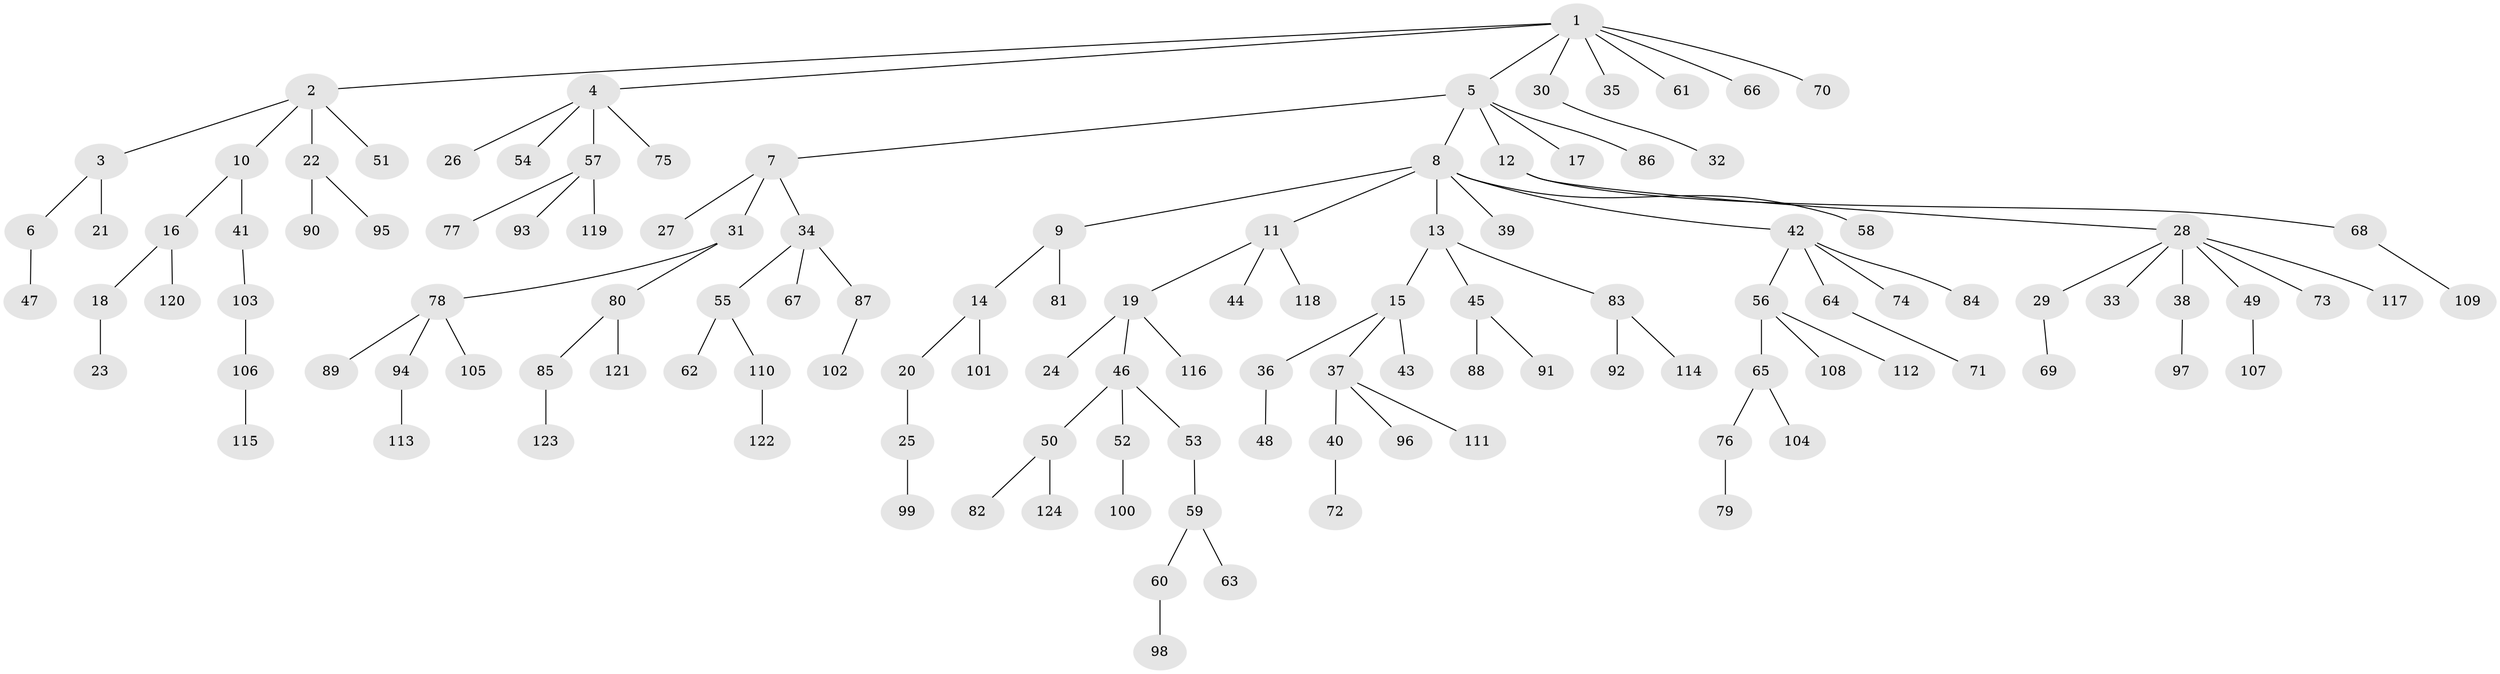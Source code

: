 // coarse degree distribution, {11: 0.011235955056179775, 6: 0.02247191011235955, 2: 0.0898876404494382, 8: 0.02247191011235955, 1: 0.6629213483146067, 4: 0.056179775280898875, 3: 0.11235955056179775, 5: 0.011235955056179775, 7: 0.011235955056179775}
// Generated by graph-tools (version 1.1) at 2025/24/03/03/25 07:24:05]
// undirected, 124 vertices, 123 edges
graph export_dot {
graph [start="1"]
  node [color=gray90,style=filled];
  1;
  2;
  3;
  4;
  5;
  6;
  7;
  8;
  9;
  10;
  11;
  12;
  13;
  14;
  15;
  16;
  17;
  18;
  19;
  20;
  21;
  22;
  23;
  24;
  25;
  26;
  27;
  28;
  29;
  30;
  31;
  32;
  33;
  34;
  35;
  36;
  37;
  38;
  39;
  40;
  41;
  42;
  43;
  44;
  45;
  46;
  47;
  48;
  49;
  50;
  51;
  52;
  53;
  54;
  55;
  56;
  57;
  58;
  59;
  60;
  61;
  62;
  63;
  64;
  65;
  66;
  67;
  68;
  69;
  70;
  71;
  72;
  73;
  74;
  75;
  76;
  77;
  78;
  79;
  80;
  81;
  82;
  83;
  84;
  85;
  86;
  87;
  88;
  89;
  90;
  91;
  92;
  93;
  94;
  95;
  96;
  97;
  98;
  99;
  100;
  101;
  102;
  103;
  104;
  105;
  106;
  107;
  108;
  109;
  110;
  111;
  112;
  113;
  114;
  115;
  116;
  117;
  118;
  119;
  120;
  121;
  122;
  123;
  124;
  1 -- 2;
  1 -- 4;
  1 -- 5;
  1 -- 30;
  1 -- 35;
  1 -- 61;
  1 -- 66;
  1 -- 70;
  2 -- 3;
  2 -- 10;
  2 -- 22;
  2 -- 51;
  3 -- 6;
  3 -- 21;
  4 -- 26;
  4 -- 54;
  4 -- 57;
  4 -- 75;
  5 -- 7;
  5 -- 8;
  5 -- 12;
  5 -- 17;
  5 -- 86;
  6 -- 47;
  7 -- 27;
  7 -- 31;
  7 -- 34;
  8 -- 9;
  8 -- 11;
  8 -- 13;
  8 -- 39;
  8 -- 42;
  8 -- 58;
  9 -- 14;
  9 -- 81;
  10 -- 16;
  10 -- 41;
  11 -- 19;
  11 -- 44;
  11 -- 118;
  12 -- 28;
  12 -- 68;
  13 -- 15;
  13 -- 45;
  13 -- 83;
  14 -- 20;
  14 -- 101;
  15 -- 36;
  15 -- 37;
  15 -- 43;
  16 -- 18;
  16 -- 120;
  18 -- 23;
  19 -- 24;
  19 -- 46;
  19 -- 116;
  20 -- 25;
  22 -- 90;
  22 -- 95;
  25 -- 99;
  28 -- 29;
  28 -- 33;
  28 -- 38;
  28 -- 49;
  28 -- 73;
  28 -- 117;
  29 -- 69;
  30 -- 32;
  31 -- 78;
  31 -- 80;
  34 -- 55;
  34 -- 67;
  34 -- 87;
  36 -- 48;
  37 -- 40;
  37 -- 96;
  37 -- 111;
  38 -- 97;
  40 -- 72;
  41 -- 103;
  42 -- 56;
  42 -- 64;
  42 -- 74;
  42 -- 84;
  45 -- 88;
  45 -- 91;
  46 -- 50;
  46 -- 52;
  46 -- 53;
  49 -- 107;
  50 -- 82;
  50 -- 124;
  52 -- 100;
  53 -- 59;
  55 -- 62;
  55 -- 110;
  56 -- 65;
  56 -- 108;
  56 -- 112;
  57 -- 77;
  57 -- 93;
  57 -- 119;
  59 -- 60;
  59 -- 63;
  60 -- 98;
  64 -- 71;
  65 -- 76;
  65 -- 104;
  68 -- 109;
  76 -- 79;
  78 -- 89;
  78 -- 94;
  78 -- 105;
  80 -- 85;
  80 -- 121;
  83 -- 92;
  83 -- 114;
  85 -- 123;
  87 -- 102;
  94 -- 113;
  103 -- 106;
  106 -- 115;
  110 -- 122;
}
